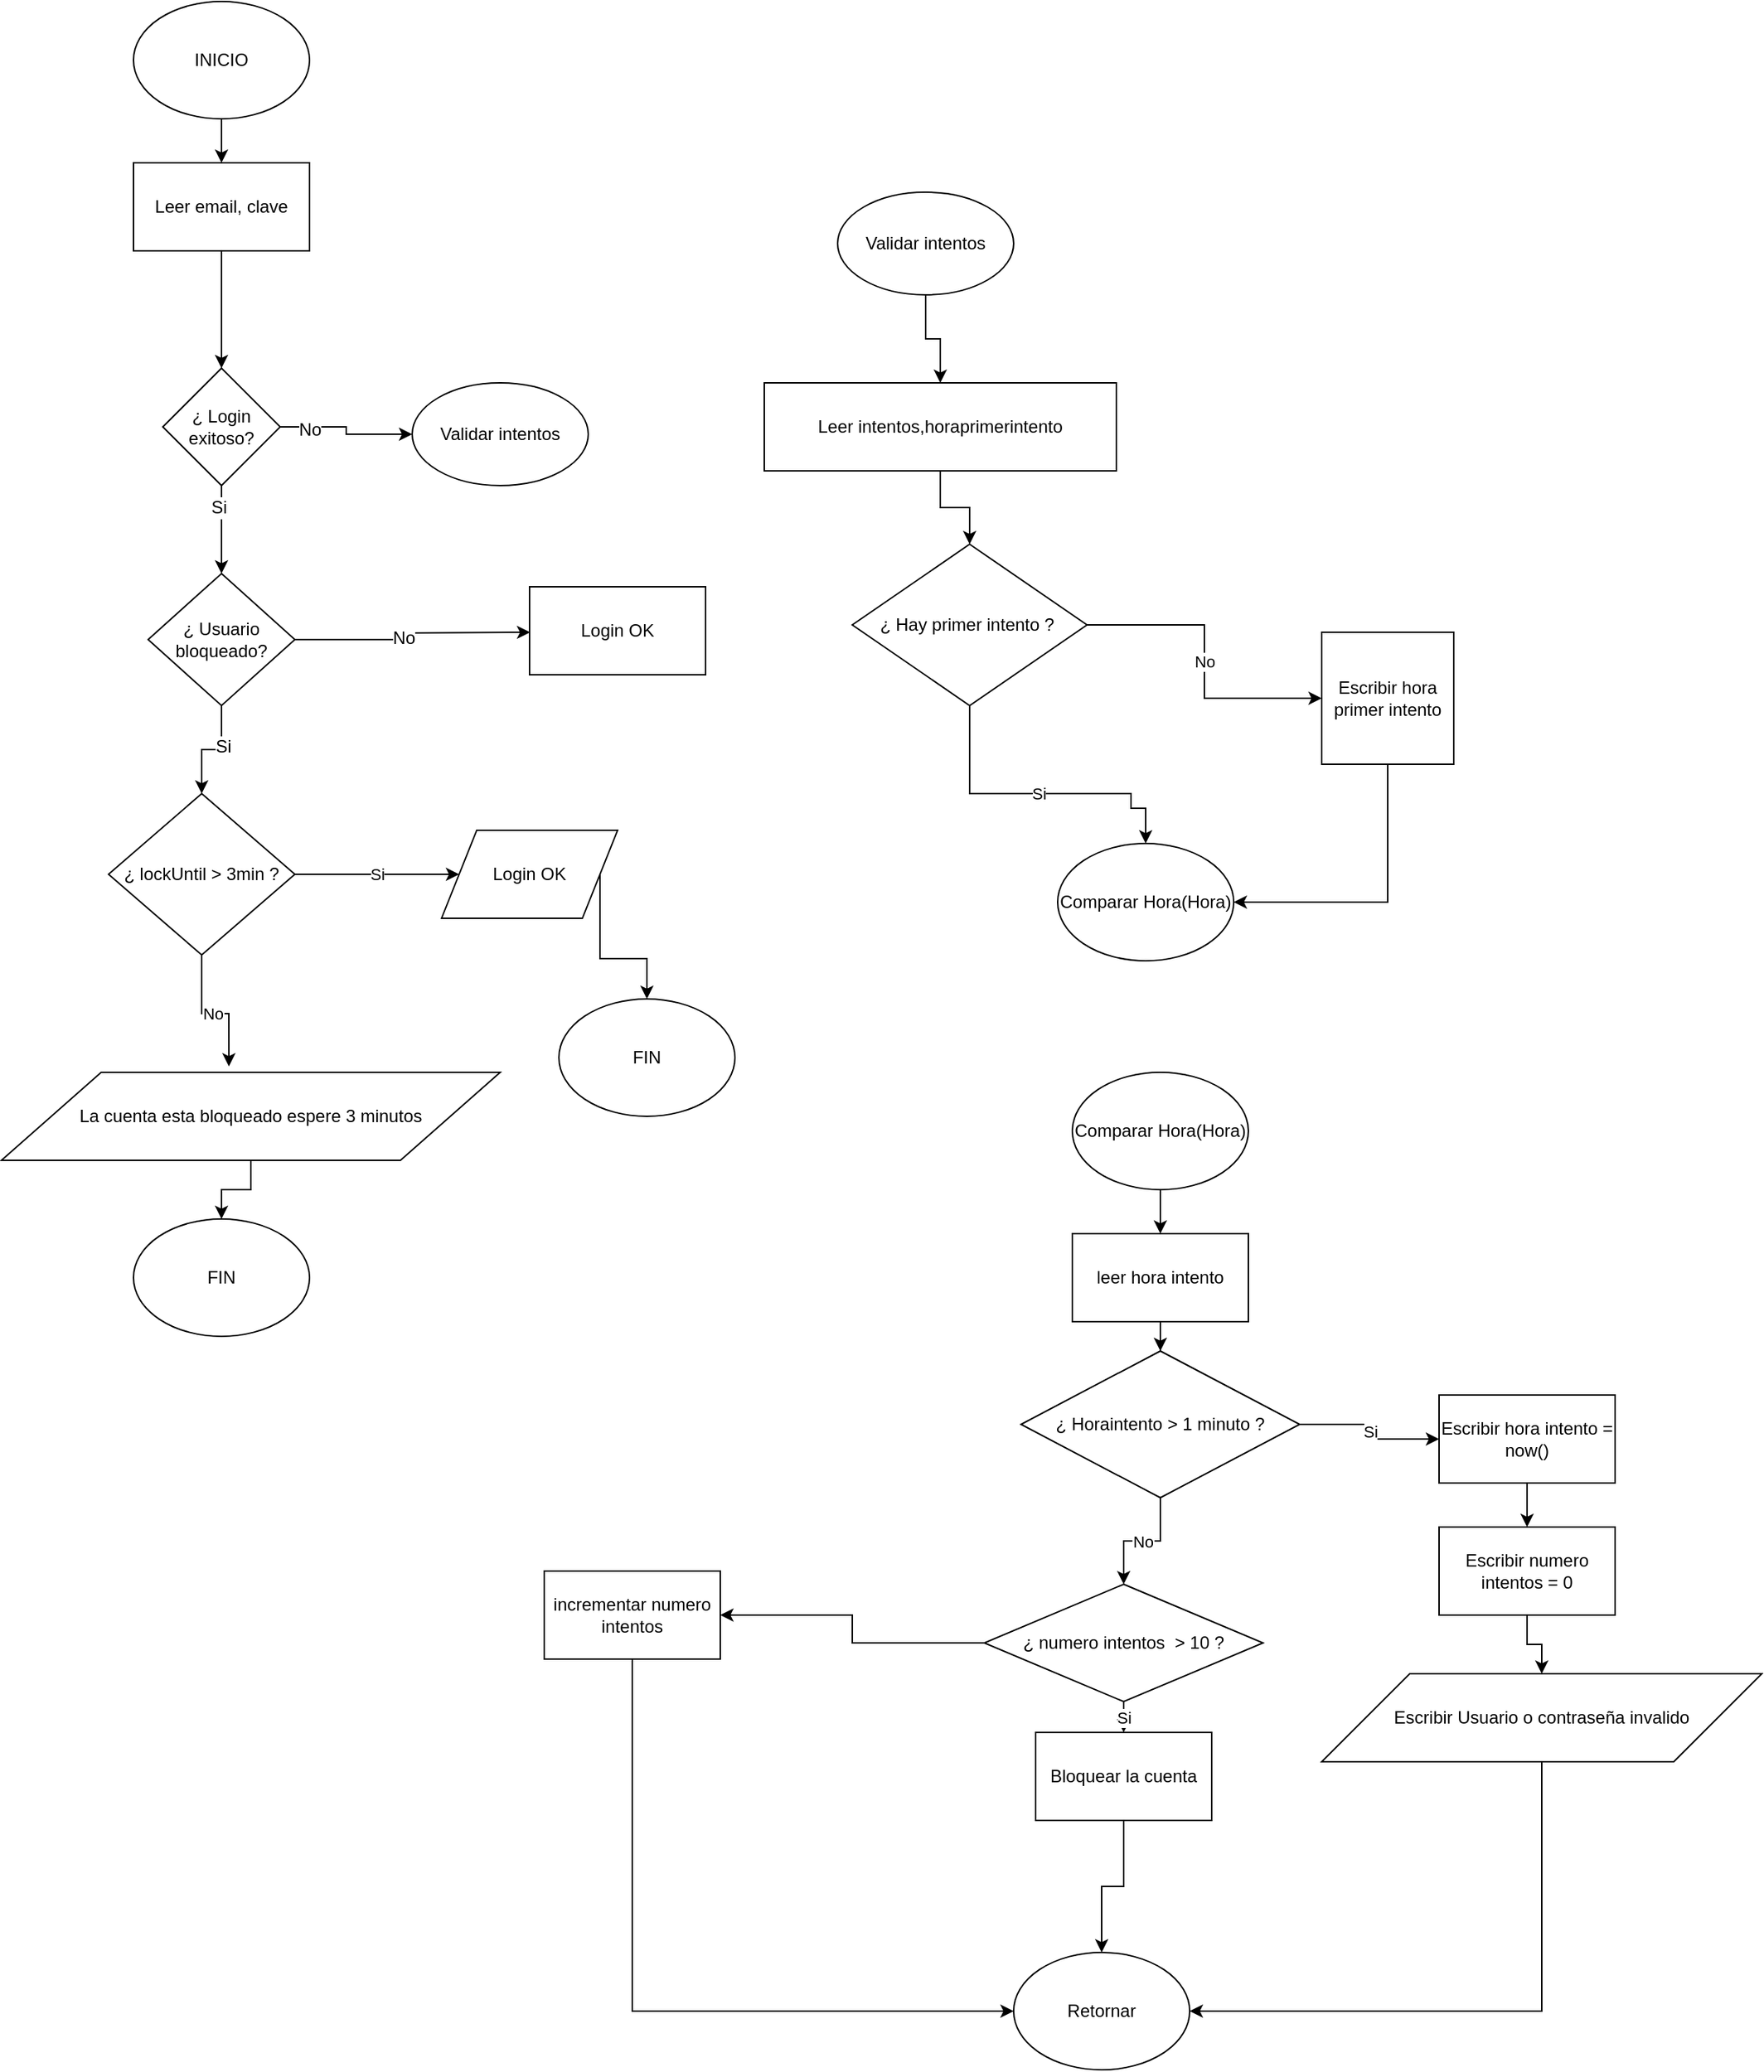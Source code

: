 <mxfile version="10.8.9" type="github"><diagram id="efeSb5tIXSM-sitoSTrF" name="Página-1"><mxGraphModel dx="1311" dy="880" grid="1" gridSize="10" guides="1" tooltips="1" connect="1" arrows="1" fold="1" page="1" pageScale="1" pageWidth="827" pageHeight="1169" math="0" shadow="0"><root><mxCell id="0"/><mxCell id="1" parent="0"/><mxCell id="Ak5nYmsGwOaX0hg8aYiO-12" style="edgeStyle=orthogonalEdgeStyle;rounded=0;orthogonalLoop=1;jettySize=auto;html=1;exitX=0.5;exitY=1;exitDx=0;exitDy=0;entryX=0.5;entryY=0;entryDx=0;entryDy=0;" edge="1" parent="1" source="Ak5nYmsGwOaX0hg8aYiO-1" target="Ak5nYmsGwOaX0hg8aYiO-3"><mxGeometry relative="1" as="geometry"/></mxCell><mxCell id="Ak5nYmsGwOaX0hg8aYiO-1" value="INICIO&lt;br&gt;" style="ellipse;whiteSpace=wrap;html=1;" vertex="1" parent="1"><mxGeometry x="320" y="10" width="120" height="80" as="geometry"/></mxCell><mxCell id="Ak5nYmsGwOaX0hg8aYiO-6" value="" style="edgeStyle=orthogonalEdgeStyle;rounded=0;orthogonalLoop=1;jettySize=auto;html=1;entryX=0;entryY=0.5;entryDx=0;entryDy=0;" edge="1" parent="1" source="Ak5nYmsGwOaX0hg8aYiO-2" target="Ak5nYmsGwOaX0hg8aYiO-65"><mxGeometry relative="1" as="geometry"><mxPoint x="500.0" y="300" as="targetPoint"/></mxGeometry></mxCell><mxCell id="Ak5nYmsGwOaX0hg8aYiO-7" value="No" style="text;html=1;resizable=0;points=[];align=center;verticalAlign=middle;labelBackgroundColor=#ffffff;" vertex="1" connectable="0" parent="Ak5nYmsGwOaX0hg8aYiO-6"><mxGeometry x="-0.575" y="-2" relative="1" as="geometry"><mxPoint as="offset"/></mxGeometry></mxCell><mxCell id="Ak5nYmsGwOaX0hg8aYiO-8" style="edgeStyle=orthogonalEdgeStyle;rounded=0;orthogonalLoop=1;jettySize=auto;html=1;exitX=0.5;exitY=1;exitDx=0;exitDy=0;entryX=0.5;entryY=0;entryDx=0;entryDy=0;" edge="1" parent="1" source="Ak5nYmsGwOaX0hg8aYiO-2" target="Ak5nYmsGwOaX0hg8aYiO-4"><mxGeometry relative="1" as="geometry"/></mxCell><mxCell id="Ak5nYmsGwOaX0hg8aYiO-9" value="Si" style="text;html=1;resizable=0;points=[];align=center;verticalAlign=middle;labelBackgroundColor=#ffffff;" vertex="1" connectable="0" parent="Ak5nYmsGwOaX0hg8aYiO-8"><mxGeometry x="-0.52" y="-2" relative="1" as="geometry"><mxPoint as="offset"/></mxGeometry></mxCell><mxCell id="Ak5nYmsGwOaX0hg8aYiO-2" value="¿ Login exitoso?" style="rhombus;whiteSpace=wrap;html=1;" vertex="1" parent="1"><mxGeometry x="340" y="260" width="80" height="80" as="geometry"/></mxCell><mxCell id="Ak5nYmsGwOaX0hg8aYiO-11" style="edgeStyle=orthogonalEdgeStyle;rounded=0;orthogonalLoop=1;jettySize=auto;html=1;exitX=0.5;exitY=1;exitDx=0;exitDy=0;entryX=0.5;entryY=0;entryDx=0;entryDy=0;" edge="1" parent="1" source="Ak5nYmsGwOaX0hg8aYiO-3" target="Ak5nYmsGwOaX0hg8aYiO-2"><mxGeometry relative="1" as="geometry"/></mxCell><mxCell id="Ak5nYmsGwOaX0hg8aYiO-3" value="Leer email, clave" style="rounded=0;whiteSpace=wrap;html=1;" vertex="1" parent="1"><mxGeometry x="320" y="120" width="120" height="60" as="geometry"/></mxCell><mxCell id="Ak5nYmsGwOaX0hg8aYiO-14" style="edgeStyle=orthogonalEdgeStyle;rounded=0;orthogonalLoop=1;jettySize=auto;html=1;exitX=0.5;exitY=1;exitDx=0;exitDy=0;entryX=0.5;entryY=0;entryDx=0;entryDy=0;" edge="1" parent="1" source="Ak5nYmsGwOaX0hg8aYiO-4" target="Ak5nYmsGwOaX0hg8aYiO-13"><mxGeometry relative="1" as="geometry"/></mxCell><mxCell id="Ak5nYmsGwOaX0hg8aYiO-25" value="Si" style="text;html=1;resizable=0;points=[];align=center;verticalAlign=middle;labelBackgroundColor=#ffffff;" vertex="1" connectable="0" parent="Ak5nYmsGwOaX0hg8aYiO-14"><mxGeometry x="-0.25" y="1" relative="1" as="geometry"><mxPoint as="offset"/></mxGeometry></mxCell><mxCell id="Ak5nYmsGwOaX0hg8aYiO-26" style="edgeStyle=orthogonalEdgeStyle;rounded=0;orthogonalLoop=1;jettySize=auto;html=1;exitX=1;exitY=0.5;exitDx=0;exitDy=0;entryX=0;entryY=0.5;entryDx=0;entryDy=0;" edge="1" parent="1" source="Ak5nYmsGwOaX0hg8aYiO-4"><mxGeometry relative="1" as="geometry"><mxPoint x="590.429" y="440" as="targetPoint"/></mxGeometry></mxCell><mxCell id="Ak5nYmsGwOaX0hg8aYiO-27" value="No" style="text;html=1;resizable=0;points=[];align=center;verticalAlign=middle;labelBackgroundColor=#ffffff;" vertex="1" connectable="0" parent="Ak5nYmsGwOaX0hg8aYiO-26"><mxGeometry x="-0.103" y="1" relative="1" as="geometry"><mxPoint as="offset"/></mxGeometry></mxCell><mxCell id="Ak5nYmsGwOaX0hg8aYiO-4" value="¿ Usuario bloqueado?" style="rhombus;whiteSpace=wrap;html=1;" vertex="1" parent="1"><mxGeometry x="330" y="400" width="100" height="90" as="geometry"/></mxCell><mxCell id="Ak5nYmsGwOaX0hg8aYiO-15" value="Si&lt;br&gt;" style="edgeStyle=orthogonalEdgeStyle;rounded=0;orthogonalLoop=1;jettySize=auto;html=1;exitX=1;exitY=0.5;exitDx=0;exitDy=0;entryX=0;entryY=0.5;entryDx=0;entryDy=0;" edge="1" parent="1" source="Ak5nYmsGwOaX0hg8aYiO-13" target="Ak5nYmsGwOaX0hg8aYiO-17"><mxGeometry relative="1" as="geometry"><mxPoint x="520" y="605" as="targetPoint"/></mxGeometry></mxCell><mxCell id="Ak5nYmsGwOaX0hg8aYiO-16" value="No&lt;br&gt;" style="edgeStyle=orthogonalEdgeStyle;rounded=0;orthogonalLoop=1;jettySize=auto;html=1;exitX=0.5;exitY=1;exitDx=0;exitDy=0;entryX=0.456;entryY=-0.067;entryDx=0;entryDy=0;entryPerimeter=0;" edge="1" parent="1" source="Ak5nYmsGwOaX0hg8aYiO-13" target="Ak5nYmsGwOaX0hg8aYiO-20"><mxGeometry relative="1" as="geometry"><mxPoint x="384" y="710" as="targetPoint"/></mxGeometry></mxCell><mxCell id="Ak5nYmsGwOaX0hg8aYiO-13" value="¿ lockUntil &amp;gt; 3min ?" style="rhombus;whiteSpace=wrap;html=1;" vertex="1" parent="1"><mxGeometry x="303" y="550" width="127" height="110" as="geometry"/></mxCell><mxCell id="Ak5nYmsGwOaX0hg8aYiO-24" style="edgeStyle=orthogonalEdgeStyle;rounded=0;orthogonalLoop=1;jettySize=auto;html=1;exitX=1;exitY=0.5;exitDx=0;exitDy=0;entryX=0.5;entryY=0;entryDx=0;entryDy=0;" edge="1" parent="1" source="Ak5nYmsGwOaX0hg8aYiO-17" target="Ak5nYmsGwOaX0hg8aYiO-23"><mxGeometry relative="1" as="geometry"/></mxCell><mxCell id="Ak5nYmsGwOaX0hg8aYiO-17" value="Login OK" style="shape=parallelogram;perimeter=parallelogramPerimeter;whiteSpace=wrap;html=1;" vertex="1" parent="1"><mxGeometry x="530" y="575" width="120" height="60" as="geometry"/></mxCell><mxCell id="Ak5nYmsGwOaX0hg8aYiO-22" style="edgeStyle=orthogonalEdgeStyle;rounded=0;orthogonalLoop=1;jettySize=auto;html=1;exitX=0.5;exitY=1;exitDx=0;exitDy=0;entryX=0.5;entryY=0;entryDx=0;entryDy=0;" edge="1" parent="1" source="Ak5nYmsGwOaX0hg8aYiO-20" target="Ak5nYmsGwOaX0hg8aYiO-21"><mxGeometry relative="1" as="geometry"/></mxCell><mxCell id="Ak5nYmsGwOaX0hg8aYiO-20" value="La cuenta esta bloqueado espere 3 minutos" style="shape=parallelogram;perimeter=parallelogramPerimeter;whiteSpace=wrap;html=1;" vertex="1" parent="1"><mxGeometry x="230" y="740" width="340" height="60" as="geometry"/></mxCell><mxCell id="Ak5nYmsGwOaX0hg8aYiO-21" value="FIN" style="ellipse;whiteSpace=wrap;html=1;" vertex="1" parent="1"><mxGeometry x="320" y="840" width="120" height="80" as="geometry"/></mxCell><mxCell id="Ak5nYmsGwOaX0hg8aYiO-23" value="FIN" style="ellipse;whiteSpace=wrap;html=1;" vertex="1" parent="1"><mxGeometry x="610" y="690" width="120" height="80" as="geometry"/></mxCell><mxCell id="Ak5nYmsGwOaX0hg8aYiO-31" value="" style="edgeStyle=orthogonalEdgeStyle;rounded=0;orthogonalLoop=1;jettySize=auto;html=1;" edge="1" parent="1" source="Ak5nYmsGwOaX0hg8aYiO-29" target="Ak5nYmsGwOaX0hg8aYiO-30"><mxGeometry relative="1" as="geometry"/></mxCell><mxCell id="Ak5nYmsGwOaX0hg8aYiO-29" value="Validar intentos" style="ellipse;whiteSpace=wrap;html=1;" vertex="1" parent="1"><mxGeometry x="800" y="140" width="120" height="70" as="geometry"/></mxCell><mxCell id="Ak5nYmsGwOaX0hg8aYiO-35" value="" style="edgeStyle=orthogonalEdgeStyle;rounded=0;orthogonalLoop=1;jettySize=auto;html=1;" edge="1" parent="1" source="Ak5nYmsGwOaX0hg8aYiO-30" target="Ak5nYmsGwOaX0hg8aYiO-34"><mxGeometry relative="1" as="geometry"/></mxCell><mxCell id="Ak5nYmsGwOaX0hg8aYiO-30" value="Leer intentos,horaprimerintento" style="rounded=0;whiteSpace=wrap;html=1;" vertex="1" parent="1"><mxGeometry x="750" y="270" width="240" height="60" as="geometry"/></mxCell><mxCell id="Ak5nYmsGwOaX0hg8aYiO-36" value="No" style="edgeStyle=orthogonalEdgeStyle;rounded=0;orthogonalLoop=1;jettySize=auto;html=1;exitX=1;exitY=0.5;exitDx=0;exitDy=0;entryX=0;entryY=0.5;entryDx=0;entryDy=0;" edge="1" parent="1" source="Ak5nYmsGwOaX0hg8aYiO-34" target="Ak5nYmsGwOaX0hg8aYiO-39"><mxGeometry relative="1" as="geometry"><mxPoint x="1010" y="430" as="targetPoint"/></mxGeometry></mxCell><mxCell id="Ak5nYmsGwOaX0hg8aYiO-37" value="Si" style="edgeStyle=orthogonalEdgeStyle;rounded=0;orthogonalLoop=1;jettySize=auto;html=1;exitX=0.5;exitY=1;exitDx=0;exitDy=0;entryX=0.5;entryY=0;entryDx=0;entryDy=0;" edge="1" parent="1" source="Ak5nYmsGwOaX0hg8aYiO-34" target="Ak5nYmsGwOaX0hg8aYiO-38"><mxGeometry relative="1" as="geometry"><mxPoint x="900" y="550" as="targetPoint"/><Array as="points"><mxPoint x="890" y="550"/><mxPoint x="1000" y="550"/><mxPoint x="1000" y="560"/><mxPoint x="1010" y="560"/></Array></mxGeometry></mxCell><mxCell id="Ak5nYmsGwOaX0hg8aYiO-34" value="¿ Hay primer intento ?&amp;nbsp;" style="rhombus;whiteSpace=wrap;html=1;" vertex="1" parent="1"><mxGeometry x="810" y="380" width="160" height="110" as="geometry"/></mxCell><mxCell id="Ak5nYmsGwOaX0hg8aYiO-38" value="Comparar Hora(Hora)" style="ellipse;whiteSpace=wrap;html=1;" vertex="1" parent="1"><mxGeometry x="950" y="584" width="120" height="80" as="geometry"/></mxCell><mxCell id="Ak5nYmsGwOaX0hg8aYiO-40" style="edgeStyle=orthogonalEdgeStyle;rounded=0;orthogonalLoop=1;jettySize=auto;html=1;exitX=0.5;exitY=1;exitDx=0;exitDy=0;entryX=1;entryY=0.5;entryDx=0;entryDy=0;" edge="1" parent="1" source="Ak5nYmsGwOaX0hg8aYiO-39" target="Ak5nYmsGwOaX0hg8aYiO-38"><mxGeometry relative="1" as="geometry"><mxPoint x="1060" y="576" as="targetPoint"/></mxGeometry></mxCell><mxCell id="Ak5nYmsGwOaX0hg8aYiO-39" value="Escribir hora primer intento" style="whiteSpace=wrap;html=1;aspect=fixed;" vertex="1" parent="1"><mxGeometry x="1130" y="440" width="90" height="90" as="geometry"/></mxCell><mxCell id="Ak5nYmsGwOaX0hg8aYiO-51" value="" style="edgeStyle=orthogonalEdgeStyle;rounded=0;orthogonalLoop=1;jettySize=auto;html=1;" edge="1" parent="1" source="Ak5nYmsGwOaX0hg8aYiO-43" target="Ak5nYmsGwOaX0hg8aYiO-44"><mxGeometry relative="1" as="geometry"/></mxCell><mxCell id="Ak5nYmsGwOaX0hg8aYiO-43" value="Comparar Hora(Hora)" style="ellipse;whiteSpace=wrap;html=1;" vertex="1" parent="1"><mxGeometry x="960" y="740" width="120" height="80" as="geometry"/></mxCell><mxCell id="Ak5nYmsGwOaX0hg8aYiO-52" value="" style="edgeStyle=orthogonalEdgeStyle;rounded=0;orthogonalLoop=1;jettySize=auto;html=1;" edge="1" parent="1" source="Ak5nYmsGwOaX0hg8aYiO-44" target="Ak5nYmsGwOaX0hg8aYiO-45"><mxGeometry relative="1" as="geometry"/></mxCell><mxCell id="Ak5nYmsGwOaX0hg8aYiO-44" value="leer hora intento" style="rounded=0;whiteSpace=wrap;html=1;" vertex="1" parent="1"><mxGeometry x="960" y="850" width="120" height="60" as="geometry"/></mxCell><mxCell id="Ak5nYmsGwOaX0hg8aYiO-46" value="No" style="edgeStyle=orthogonalEdgeStyle;rounded=0;orthogonalLoop=1;jettySize=auto;html=1;exitX=0.5;exitY=1;exitDx=0;exitDy=0;entryX=0.5;entryY=0;entryDx=0;entryDy=0;" edge="1" parent="1" source="Ak5nYmsGwOaX0hg8aYiO-45" target="Ak5nYmsGwOaX0hg8aYiO-55"><mxGeometry relative="1" as="geometry"><mxPoint x="1020" y="1060" as="targetPoint"/></mxGeometry></mxCell><mxCell id="Ak5nYmsGwOaX0hg8aYiO-47" value="Si" style="edgeStyle=orthogonalEdgeStyle;rounded=0;orthogonalLoop=1;jettySize=auto;html=1;exitX=1;exitY=0.5;exitDx=0;exitDy=0;entryX=0;entryY=0.5;entryDx=0;entryDy=0;" edge="1" parent="1" source="Ak5nYmsGwOaX0hg8aYiO-45" target="Ak5nYmsGwOaX0hg8aYiO-48"><mxGeometry relative="1" as="geometry"><mxPoint x="1180" y="980" as="targetPoint"/></mxGeometry></mxCell><mxCell id="Ak5nYmsGwOaX0hg8aYiO-45" value="¿ Horaintento &amp;gt; 1 minuto ?" style="rhombus;whiteSpace=wrap;html=1;" vertex="1" parent="1"><mxGeometry x="925" y="930" width="190" height="100" as="geometry"/></mxCell><mxCell id="Ak5nYmsGwOaX0hg8aYiO-50" style="edgeStyle=orthogonalEdgeStyle;rounded=0;orthogonalLoop=1;jettySize=auto;html=1;exitX=0.5;exitY=1;exitDx=0;exitDy=0;entryX=0.5;entryY=0;entryDx=0;entryDy=0;" edge="1" parent="1" source="Ak5nYmsGwOaX0hg8aYiO-48" target="Ak5nYmsGwOaX0hg8aYiO-49"><mxGeometry relative="1" as="geometry"/></mxCell><mxCell id="Ak5nYmsGwOaX0hg8aYiO-48" value="Escribir hora intento = now()" style="rounded=0;whiteSpace=wrap;html=1;" vertex="1" parent="1"><mxGeometry x="1210" y="960" width="120" height="60" as="geometry"/></mxCell><mxCell id="Ak5nYmsGwOaX0hg8aYiO-54" value="" style="edgeStyle=orthogonalEdgeStyle;rounded=0;orthogonalLoop=1;jettySize=auto;html=1;" edge="1" parent="1" source="Ak5nYmsGwOaX0hg8aYiO-49" target="Ak5nYmsGwOaX0hg8aYiO-53"><mxGeometry relative="1" as="geometry"/></mxCell><mxCell id="Ak5nYmsGwOaX0hg8aYiO-49" value="Escribir numero intentos = 0" style="rounded=0;whiteSpace=wrap;html=1;" vertex="1" parent="1"><mxGeometry x="1210" y="1050" width="120" height="60" as="geometry"/></mxCell><mxCell id="Ak5nYmsGwOaX0hg8aYiO-64" style="edgeStyle=orthogonalEdgeStyle;rounded=0;orthogonalLoop=1;jettySize=auto;html=1;exitX=0.5;exitY=1;exitDx=0;exitDy=0;entryX=1;entryY=0.5;entryDx=0;entryDy=0;" edge="1" parent="1" source="Ak5nYmsGwOaX0hg8aYiO-53" target="Ak5nYmsGwOaX0hg8aYiO-60"><mxGeometry relative="1" as="geometry"/></mxCell><mxCell id="Ak5nYmsGwOaX0hg8aYiO-53" value="Escribir Usuario o contraseña invalido" style="shape=parallelogram;perimeter=parallelogramPerimeter;whiteSpace=wrap;html=1;" vertex="1" parent="1"><mxGeometry x="1130" y="1150" width="300" height="60" as="geometry"/></mxCell><mxCell id="Ak5nYmsGwOaX0hg8aYiO-57" value="Si" style="edgeStyle=orthogonalEdgeStyle;rounded=0;orthogonalLoop=1;jettySize=auto;html=1;exitX=0.5;exitY=1;exitDx=0;exitDy=0;entryX=0.5;entryY=0;entryDx=0;entryDy=0;" edge="1" parent="1" source="Ak5nYmsGwOaX0hg8aYiO-55" target="Ak5nYmsGwOaX0hg8aYiO-56"><mxGeometry relative="1" as="geometry"/></mxCell><mxCell id="Ak5nYmsGwOaX0hg8aYiO-58" style="edgeStyle=orthogonalEdgeStyle;rounded=0;orthogonalLoop=1;jettySize=auto;html=1;exitX=0;exitY=0.5;exitDx=0;exitDy=0;entryX=1;entryY=0.5;entryDx=0;entryDy=0;" edge="1" parent="1" source="Ak5nYmsGwOaX0hg8aYiO-55" target="Ak5nYmsGwOaX0hg8aYiO-59"><mxGeometry relative="1" as="geometry"><mxPoint x="740" y="1110" as="targetPoint"/></mxGeometry></mxCell><mxCell id="Ak5nYmsGwOaX0hg8aYiO-55" value="¿ numero intentos&amp;nbsp; &amp;gt; 10 ?" style="rhombus;whiteSpace=wrap;html=1;" vertex="1" parent="1"><mxGeometry x="900" y="1089" width="190" height="80" as="geometry"/></mxCell><mxCell id="Ak5nYmsGwOaX0hg8aYiO-63" style="edgeStyle=orthogonalEdgeStyle;rounded=0;orthogonalLoop=1;jettySize=auto;html=1;exitX=0.5;exitY=1;exitDx=0;exitDy=0;" edge="1" parent="1" source="Ak5nYmsGwOaX0hg8aYiO-56" target="Ak5nYmsGwOaX0hg8aYiO-60"><mxGeometry relative="1" as="geometry"/></mxCell><mxCell id="Ak5nYmsGwOaX0hg8aYiO-56" value="Bloquear la cuenta" style="rounded=0;whiteSpace=wrap;html=1;" vertex="1" parent="1"><mxGeometry x="935" y="1190" width="120" height="60" as="geometry"/></mxCell><mxCell id="Ak5nYmsGwOaX0hg8aYiO-62" style="edgeStyle=orthogonalEdgeStyle;rounded=0;orthogonalLoop=1;jettySize=auto;html=1;exitX=0.5;exitY=1;exitDx=0;exitDy=0;entryX=0;entryY=0.5;entryDx=0;entryDy=0;" edge="1" parent="1" source="Ak5nYmsGwOaX0hg8aYiO-59" target="Ak5nYmsGwOaX0hg8aYiO-60"><mxGeometry relative="1" as="geometry"/></mxCell><mxCell id="Ak5nYmsGwOaX0hg8aYiO-59" value="incrementar numero intentos" style="rounded=0;whiteSpace=wrap;html=1;" vertex="1" parent="1"><mxGeometry x="600" y="1080" width="120" height="60" as="geometry"/></mxCell><mxCell id="Ak5nYmsGwOaX0hg8aYiO-60" value="Retornar" style="ellipse;whiteSpace=wrap;html=1;" vertex="1" parent="1"><mxGeometry x="920" y="1340" width="120" height="80" as="geometry"/></mxCell><mxCell id="Ak5nYmsGwOaX0hg8aYiO-65" value="Validar intentos" style="ellipse;whiteSpace=wrap;html=1;" vertex="1" parent="1"><mxGeometry x="510" y="270" width="120" height="70" as="geometry"/></mxCell><mxCell id="Ak5nYmsGwOaX0hg8aYiO-67" value="Login OK" style="rounded=0;whiteSpace=wrap;html=1;" vertex="1" parent="1"><mxGeometry x="590" y="409" width="120" height="60" as="geometry"/></mxCell></root></mxGraphModel></diagram></mxfile>